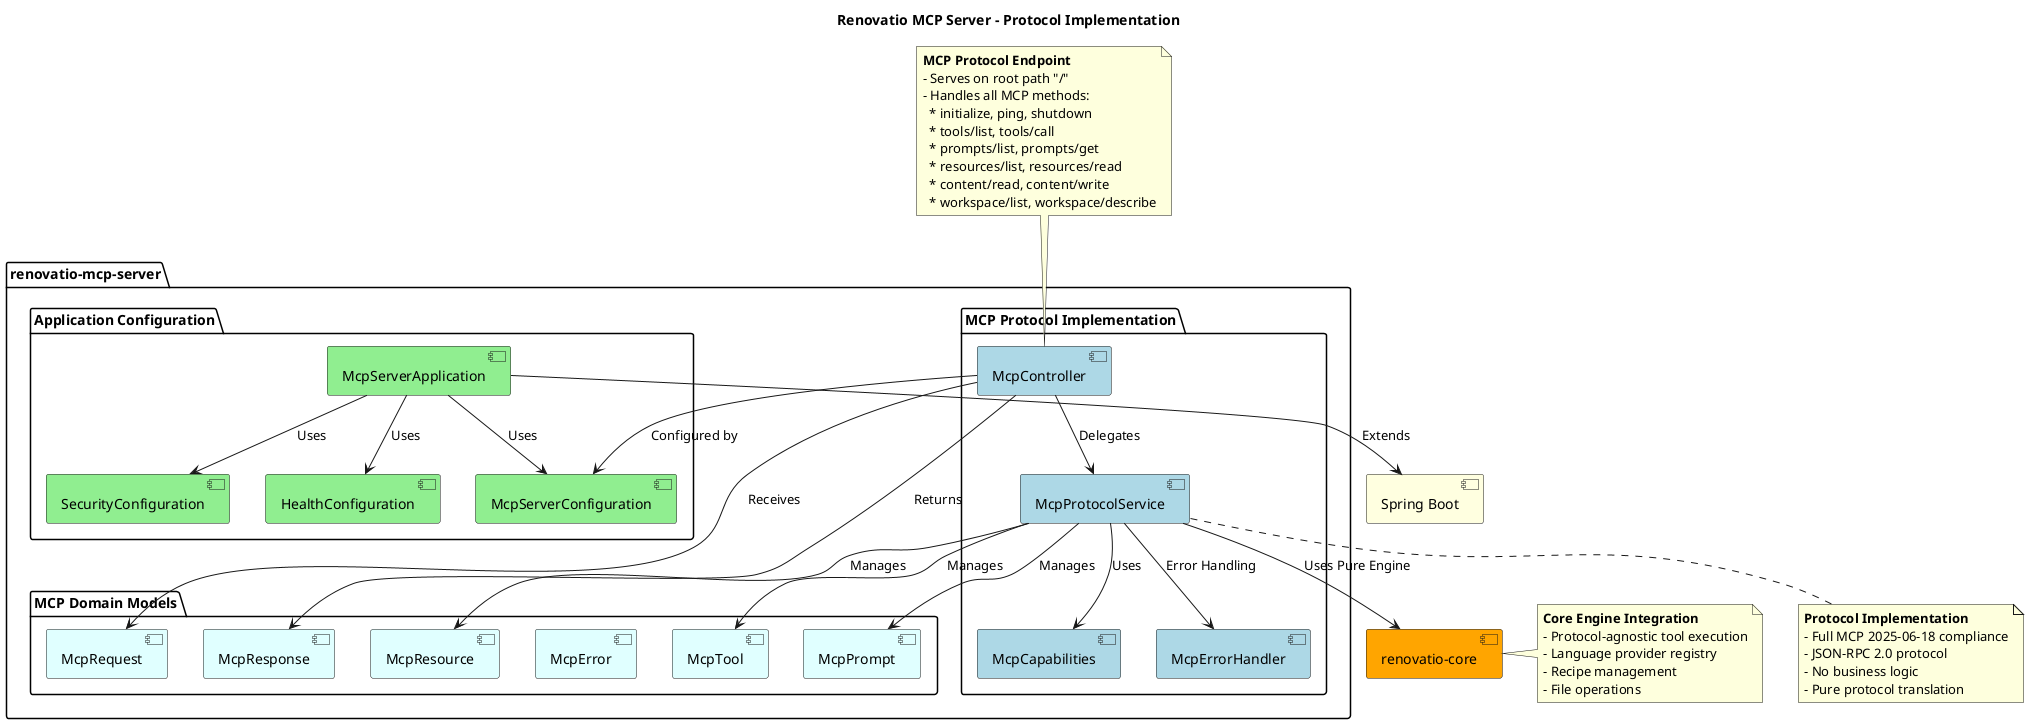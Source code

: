 @startuml
' renovatio-mcp-server Component Diagram

title Renovatio MCP Server - Protocol Implementation

package "renovatio-mcp-server" {
  
  ' MCP Protocol Layer
  package "MCP Protocol Implementation" {
    [McpController] #LightBlue
    [McpProtocolService] #LightBlue
    [McpCapabilities] #LightBlue
    [McpErrorHandler] #LightBlue
  }
  
  ' MCP Domain Models
  package "MCP Domain Models" {
    [McpRequest] #LightCyan
    [McpResponse] #LightCyan
    [McpError] #LightCyan
    [McpTool] #LightCyan
    [McpPrompt] #LightCyan
    [McpResource] #LightCyan
  }
  
  ' Application Configuration
  package "Application Configuration" {
    [McpServerApplication] #LightGreen
    [McpServerConfiguration] #LightGreen
    [SecurityConfiguration] #LightGreen
    [HealthConfiguration] #LightGreen
  }
}

' External dependencies
[renovatio-core] #Orange
[Spring Boot] #LightYellow

' Connections within MCP server
McpController --> McpProtocolService : Delegates
McpProtocolService --> McpCapabilities : Uses
McpProtocolService --> McpErrorHandler : Error Handling
McpController --> McpRequest : Receives
McpController --> McpResponse : Returns
McpProtocolService --> McpTool : Manages
McpProtocolService --> McpPrompt : Manages
McpProtocolService --> McpResource : Manages

' Configuration connections
McpServerApplication --> McpServerConfiguration : Uses
McpServerApplication --> SecurityConfiguration : Uses
McpServerApplication --> HealthConfiguration : Uses
McpController --> McpServerConfiguration : Configured by

' External connections
McpProtocolService --> [renovatio-core] : Uses Pure Engine
McpServerApplication --> [Spring Boot] : Extends

note top of McpController
  **MCP Protocol Endpoint**
  - Serves on root path "/"
  - Handles all MCP methods:
    * initialize, ping, shutdown
    * tools/list, tools/call
    * prompts/list, prompts/get
    * resources/list, resources/read
    * content/read, content/write
    * workspace/list, workspace/describe
end note

note bottom of McpProtocolService
  **Protocol Implementation**
  - Full MCP 2025-06-18 compliance
  - JSON-RPC 2.0 protocol
  - No business logic
  - Pure protocol translation
end note

note right of [renovatio-core]
  **Core Engine Integration**
  - Protocol-agnostic tool execution
  - Language provider registry
  - Recipe management
  - File operations
end note

@enduml